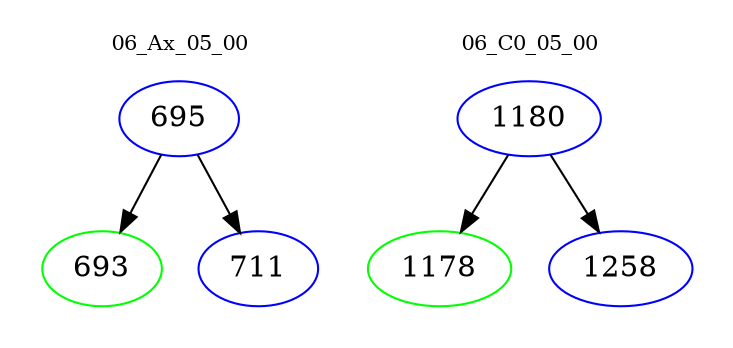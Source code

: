 digraph{
subgraph cluster_0 {
color = white
label = "06_Ax_05_00";
fontsize=10;
T0_695 [label="695", color="blue"]
T0_695 -> T0_693 [color="black"]
T0_693 [label="693", color="green"]
T0_695 -> T0_711 [color="black"]
T0_711 [label="711", color="blue"]
}
subgraph cluster_1 {
color = white
label = "06_C0_05_00";
fontsize=10;
T1_1180 [label="1180", color="blue"]
T1_1180 -> T1_1178 [color="black"]
T1_1178 [label="1178", color="green"]
T1_1180 -> T1_1258 [color="black"]
T1_1258 [label="1258", color="blue"]
}
}
